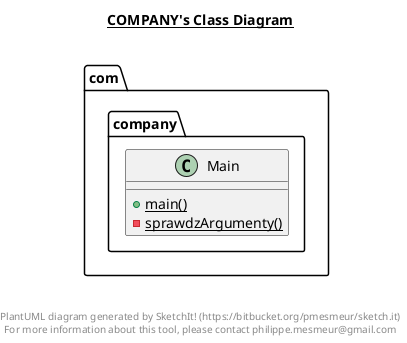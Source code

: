 @startuml

title __COMPANY's Class Diagram__\n

  namespace com.company {
    class com.company.Main {
        {static} + main()
        {static} - sprawdzArgumenty()
    }
  }
  



right footer


PlantUML diagram generated by SketchIt! (https://bitbucket.org/pmesmeur/sketch.it)
For more information about this tool, please contact philippe.mesmeur@gmail.com
endfooter

@enduml
